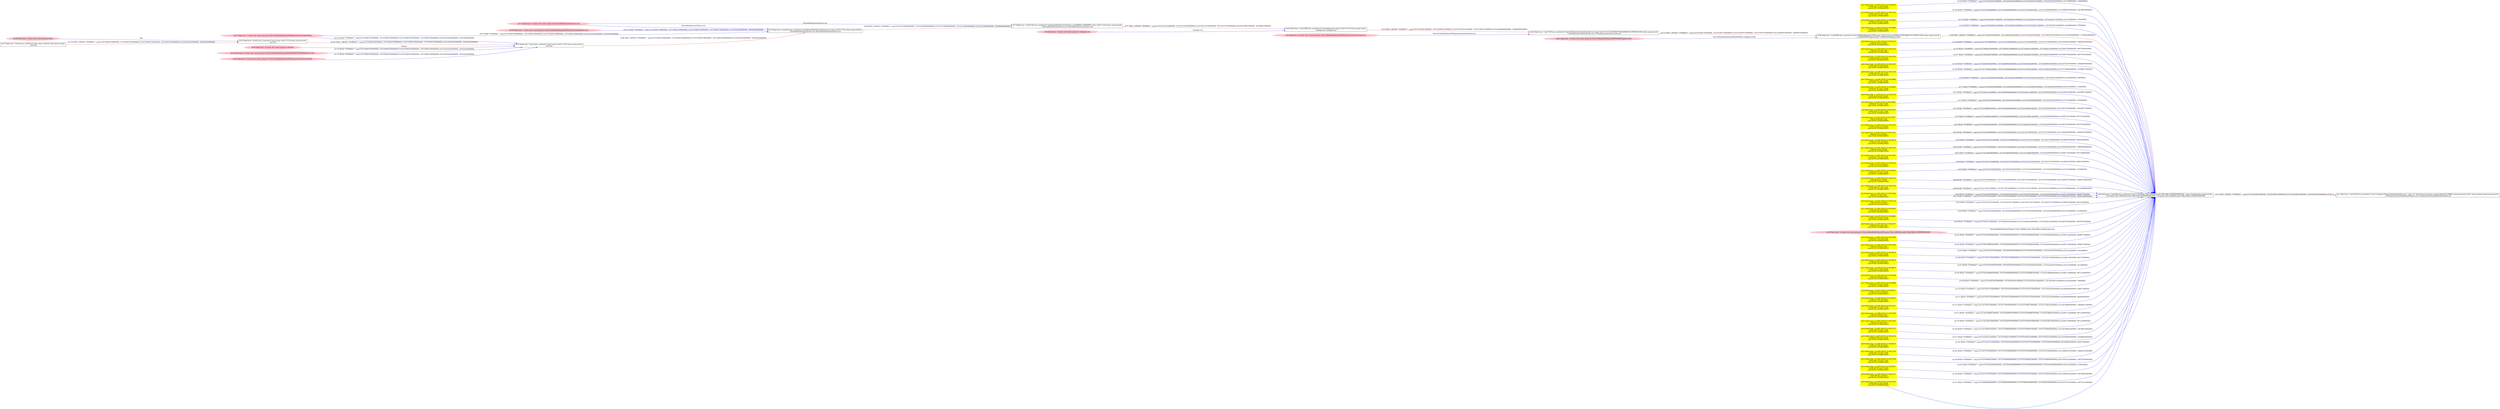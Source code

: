 digraph  {
rankdir=LR
"57"[color=yellow,label="id:57 HopCount: -2 srcIP:128.55.12.56:59676\ndstIP:128.11.100.130:80\ntype:SOCK_ESTABLISHED ", shape=box,style=filled];
"0"[color=black,label="id:0 HopCount: 0 pid:2936 proc_starttime:0 cmd:\"C:\Program Files (x86)\Microsoft Office\Office15\WINWORD.EXE\" owner uid:null owner group id:null,\n C:/Program Files (x86)/Microsoft Office/Office15/WINWORD.EXE C:/Program Files (x86)/Microsoft Office/Office15/WINWORD.EXE", shape=box,style=solid];
"57" -> "0" [id=128,__obj="READ"color=blue,label="id:128 READ **NORMAL**  seqs:[1557434355031000000, 1557434355033000000] T:[1557434355031000000, 1557434355033000000] relT:[3188000000, 3186000000]",style=solid];
"48"[color=pink,label="id:48 HopCount: -9 owner uid: owner group id: Idle ", shape=oval,style=filled];
"32"[color=black,label="id:32 HopCount: -8 pid:0 proc_starttime:0 cmd: owner uid:S-1-5-18 owner group id:null,\n null null", shape=box,style=solid];
"48" -> "32" [id=129,__obj="FILE_EXEC"color=blue,label="Idle",style=solid];
"19"[color=yellow,label="id:19 HopCount: -2 srcIP:128.55.12.56:51219\ndstIP:198.173.255.77:80\ntype:SOCK_ESTABLISHED ", shape=box,style=filled];
"19" -> "0" [id=130,__obj="READ"color=blue,label="id:130 READ **NORMAL**  seqs:[1557327507669000000, 1557327569569000000] T:[1557327507669000000, 1557327569569000000] relT:[106850550000000, 106788650000000]",style=solid];
"59"[color=yellow,label="id:59 HopCount: -2 srcIP:128.55.12.56:59683\ndstIP:207.97.224.172:80\ntype:SOCK_ESTABLISHED ", shape=box,style=filled];
"59" -> "0" [id=131,__obj="READ"color=blue,label="id:131 READ **NORMAL**  seqs:[1557434358115000000, 1557434358115000000] T:[1557434358115000000, 1557434358115000000] relT:[104000000, 104000000]",style=solid];
"60"[color=yellow,label="id:60 HopCount: -2 srcIP:128.55.12.56:59685\ndstIP:207.97.224.172:80\ntype:SOCK_ESTABLISHED ", shape=box,style=filled];
"60" -> "0" [id=132,__obj="READ"color=blue,label="id:132 READ **NORMAL**  seqs:[1557434358131000000, 1557434358132000000] T:[1557434358131000000, 1557434358132000000] relT:[88000000, 87000000]",style=solid];
"61"[color=black,label="id:61 HopCount: -3 pid:7304 proc_starttime:0 cmd:C:\Windows\system32\userinit.exe owner uid:S-1-5-21-231540947-922634896-4161786520-1004 owner group id:null,\n C:/Windows/system32/userinit.exe C:/Windows/system32/userinit.exe", shape=box,style=solid];
"28"[color=black,label="id:28 HopCount: -2 pid:4864 proc_starttime:0 cmd:C:\WINDOWS\Explorer.EXE owner uid:S-1-5-21-231540947-922634896-4161786520-1004 owner group id:null,\n C:/WINDOWS/Explorer.EXE C:/WINDOWS/Explorer.EXE", shape=box,style=solid];
"61" -> "28" [id=133,__obj="PROC_CREATE"color=red,label="id:133 PROC_CREATE **NORMAL**  seqs:[1557251697743000000, 1557251697743000000] T:[1557251697743000000, 1557251697743000000] relT:[182660476000000, 182660476000000]",style=solid];
"56"[color=yellow,label="id:56 HopCount: -2 srcIP:128.55.12.56:51215\ndstIP:66.45.81.190:80\ntype:SOCK_ESTABLISHED ", shape=box,style=filled];
"56" -> "0" [id=134,__obj="READ"color=blue,label="id:134 READ **NORMAL**  seqs:[1557327507566000000, 1557327507566000000] T:[1557327507566000000, 1557327507566000000] relT:[106850653000000, 106850653000000]",style=solid];
"62"[color=pink,label="id:62 HopCount: -3 owner uid: owner group id: /Device/HarddiskVolume2/WINDOWS/Explorer.EXE ", shape=oval,style=filled];
"62" -> "28" [id=135,__obj="FILE_EXEC"color=blue,label="\Device\HarddiskVolume2\WINDOWS\Explorer.EXE",style=solid];
"63"[color=yellow,label="id:63 HopCount: -2 srcIP:128.55.12.56:53276\ndstIP:65.213.146.1:80\ntype:SOCK_ESTABLISHED ", shape=box,style=filled];
"63" -> "0" [id=136,__obj="READ"color=blue,label="id:136 READ **NORMAL**  seqs:[1557340283129000000, 1557340283129000000] T:[1557340283129000000, 1557340283129000000] relT:[94075090000000, 94075090000000]",style=solid];
"58"[color=yellow,label="id:58 HopCount: -2 srcIP:128.55.12.56:53274\ndstIP:63.240.213.214:80\ntype:SOCK_ESTABLISHED ", shape=box,style=filled];
"58" -> "0" [id=137,__obj="READ"color=blue,label="id:137 READ **NORMAL**  seqs:[1557340283037000000, 1557340283038000000] T:[1557340283037000000, 1557340283038000000] relT:[94075182000000, 94075181000000]",style=solid];
"65"[color=yellow,label="id:65 HopCount: -2 srcIP:128.55.12.56:51872\ndstIP:206.16.198.100:80\ntype:SOCK_ESTABLISHED ", shape=box,style=filled];
"65" -> "0" [id=138,__obj="READ"color=blue,label="id:138 READ **NORMAL**  seqs:[1557329623052000000, 1557329689543000000] T:[1557329623052000000, 1557329689543000000] relT:[104735167000000, 104668676000000]",style=solid];
"66"[color=yellow,label="id:66 HopCount: -2 srcIP:128.55.12.56:51194\ndstIP:168.167.134.71:80\ntype:SOCK_ESTABLISHED ", shape=box,style=filled];
"66" -> "0" [id=139,__obj="READ"color=blue,label="id:139 READ **NORMAL**  seqs:[1557327159561000000, 1557327269542000000] T:[1557327159561000000, 1557327269542000000] relT:[107198658000000, 107088677000000]",style=solid];
"67"[color=yellow,label="id:67 HopCount: -2 srcIP:128.55.12.56:59684\ndstIP:207.97.224.172:80\ntype:SOCK_ESTABLISHED ", shape=box,style=filled];
"67" -> "0" [id=140,__obj="READ"color=blue,label="id:140 READ **NORMAL**  seqs:[1557434358124000000, 1557434358124000000] T:[1557434358124000000, 1557434358124000000] relT:[95000000, 95000000]",style=solid];
"1"[color=black,label="id:1 HopCount: 1 pid:5340 proc_starttime:0 cmd:\"C:\Program Files\mozilla\firefox\firefox.exe\" -osint -url \"http://www.yourmusic.com/enroll/enroll_200605_maroon_features.html\" owner uid:null owner group id:null,\n C:/Program Files/mozilla/firefox/firefox.exe C:/Program Files/mozilla/firefox/firefox.exe", shape=box,style=solid];
"0" -> "1" [id=70,__obj="PROC_CREATE"color=red,label="id:70 PROC_CREATE **NORMAL**  seqs:[1557434358219000000, 1557434358219000000] T:[1557434358219000000, 1557434358219000000] relT:[0, 0]",style=solid];
"68"[color=yellow,label="id:68 HopCount: -2 srcIP:128.55.12.56:59682\ndstIP:207.97.224.172:80\ntype:SOCK_ESTABLISHED ", shape=box,style=filled];
"68" -> "0" [id=71,__obj="READ"color=blue,label="id:71 READ **NORMAL**  seqs:[1557434358105000000, 1557434358106000000] T:[1557434358105000000, 1557434358106000000] relT:[114000000, 113000000]",style=solid];
"69"[color=yellow,label="id:69 HopCount: -2 srcIP:128.55.12.56:52128\ndstIP:84.205.255.152:80\ntype:SOCK_ESTABLISHED ", shape=box,style=filled];
"69" -> "0" [id=72,__obj="READ"color=blue,label="id:72 READ **NORMAL**  seqs:[1557331852114000000, 1557331999542000000] T:[1557331852114000000, 1557331999542000000] relT:[102506105000000, 102358677000000]",style=solid];
"2"[color=yellow,label="id:2 HopCount: -2 srcIP:128.55.12.56:59680\ndstIP:207.97.224.172:80\ntype:SOCK_ESTABLISHED ", shape=box,style=filled];
"2" -> "0" [id=73,__obj="READ"color=blue,label="id:73 READ **NORMAL**  seqs:[1557434355089000000, 1557434355091000000] T:[1557434355089000000, 1557434355091000000] relT:[3130000000, 3128000000]",style=solid];
"4"[color=yellow,label="id:4 HopCount: -2 srcIP:128.55.12.56:51295\ndstIP:198.173.255.77:80\ntype:SOCK_ESTABLISHED ", shape=box,style=filled];
"4" -> "0" [id=74,__obj="READ"color=blue,label="id:74 READ **NORMAL**  seqs:[1557327838891000000, 1557327929542000000] T:[1557327838891000000, 1557327929542000000] relT:[106519328000000, 106428677000000]",style=solid];
"64"[color=black,label="id:64 HopCount: -4 pid:2568 proc_starttime:0 cmd:winlogon.exe owner uid:S-1-5-18 owner group id:null,\n winlogon.exe winlogon.exe", shape=box,style=solid];
"64" -> "61" [id=75,__obj="PROC_CREATE"color=red,label="id:75 PROC_CREATE **NORMAL**  seqs:[1557251697613000000, 1557251697613000000] T:[1557251697613000000, 1557251697613000000] relT:[182660606000000, 182660606000000]",style=solid];
"6"[color=pink,label="id:6 HopCount: -4 owner uid: owner group id: /Device/HarddiskVolume2/Windows/system32/userinit.exe ", shape=oval,style=filled];
"6" -> "61" [id=76,__obj="FILE_EXEC"color=blue,label="\Device\HarddiskVolume2\Windows\system32\userinit.exe",style=solid];
"7"[color=black,label="id:7 HopCount: -5 pid:5140 proc_starttime:0 cmd:\SystemRoot\System32\smss.exe 000000cc 00000080 owner uid:S-1-5-18 owner group id:null,\n /SystemRoot/System32/smss.exe /SystemRoot/System32/smss.exe", shape=box,style=solid];
"7" -> "64" [id=77,__obj="PROC_CREATE"color=red,label="id:77 PROC_CREATE **NORMAL**  seqs:[1557251570182000000, 1557251570182000000] T:[1557251570182000000, 1557251570182000000] relT:[182788037000000, 182788037000000]",style=solid];
"8"[color=pink,label="id:8 HopCount: -5 owner uid: owner group id: winlogon.exe ", shape=oval,style=filled];
"8" -> "64" [id=78,__obj="FILE_EXEC"color=blue,label="winlogon.exe",style=solid];
"3"[color=yellow,label="id:3 HopCount: -2 srcIP:128.55.12.56:57637\ndstIP:216.49.88.12:80\ntype:SOCK_ESTABLISHED ", shape=box,style=filled];
"3" -> "0" [id=79,__obj="READ"color=blue,label="id:79 READ **NORMAL**  seqs:[1557425386878000000, 1557425386878000000] T:[1557425386878000000, 1557425386878000000] relT:[8971341000000, 8971341000000]",style=solid];
"9"[color=black,label="id:9 HopCount: -6 pid:344 proc_starttime:0 cmd:\SystemRoot\System32\smss.exe owner uid:S-1-5-18 owner group id:null,\n /SystemRoot/System32/smss.exe /SystemRoot/System32/smss.exe", shape=box,style=solid];
"9" -> "7" [id=80,__obj="PROC_CREATE"color=red,label="id:80 PROC_CREATE **NORMAL**  seqs:[1557251569950000000, 1557251569950000000] T:[1557251569950000000, 1557251569950000000] relT:[182788269000000, 182788269000000]",style=solid];
"10"[color=yellow,label="id:10 HopCount: -2 srcIP:128.55.12.56:53275\ndstIP:63.240.213.214:80\ntype:SOCK_ESTABLISHED ", shape=box,style=filled];
"10" -> "0" [id=81,__obj="READ"color=blue,label="id:81 READ **NORMAL**  seqs:[1557340283053000000, 1557340283059000000] T:[1557340283053000000, 1557340283059000000] relT:[94075166000000, 94075160000000]",style=solid];
"5"[color=yellow,label="id:5 HopCount: -2 srcIP:128.55.12.56:51216\ndstIP:66.45.81.190:80\ntype:SOCK_ESTABLISHED ", shape=box,style=filled];
"5" -> "0" [id=82,__obj="READ"color=blue,label="id:82 READ **NORMAL**  seqs:[1557327507580000000, 1557327507582000000] T:[1557327507580000000, 1557327507582000000] relT:[106850639000000, 106850637000000]",style=solid];
"12"[color=yellow,label="id:12 HopCount: -2 srcIP:128.55.12.56:59516\ndstIP:213.195.76.38:80\ntype:SOCK_ESTABLISHED ", shape=box,style=filled];
"12" -> "0" [id=83,__obj="READ"color=blue,label="id:83 READ **NORMAL**  seqs:[1557433375272000000, 1557433375280000000] T:[1557433375272000000, 1557433375280000000] relT:[982947000000, 982939000000]",style=solid];
"13"[color=yellow,label="id:13 HopCount: -2 srcIP:128.55.12.56:51214\ndstIP:66.45.81.190:80\ntype:SOCK_ESTABLISHED ", shape=box,style=filled];
"13" -> "0" [id=84,__obj="READ"color=blue,label="id:84 READ **NORMAL**  seqs:[1557327507554000000, 1557327507555000000] T:[1557327507554000000, 1557327507555000000] relT:[106850665000000, 106850664000000]",style=solid];
"14"[color=yellow,label="id:14 HopCount: -2 srcIP:128.55.12.56:57641\ndstIP:207.176.216.10:80\ntype:SOCK_ESTABLISHED ", shape=box,style=filled];
"14" -> "0" [id=85,__obj="READ"color=blue,label="id:85 READ **NORMAL**  seqs:[1557425386938000000, 1557425386939000000] T:[1557425386938000000, 1557425386939000000] relT:[8971281000000, 8971280000000]",style=solid];
"33"[color=yellow,label="id:33 HopCount: -2 srcIP:128.55.12.56:59518\ndstIP:74.53.127.208:80\ntype:SOCK_ESTABLISHED ", shape=box,style=filled];
"33" -> "0" [id=86,__obj="READ"color=blue,label="id:86 READ **NORMAL**  seqs:[1557433375344000000, 1557433375347000000] T:[1557433375344000000, 1557433375347000000] relT:[982875000000, 982872000000]",style=solid];
"15"[color=yellow,label="id:15 HopCount: -2 srcIP:128.55.12.56:59679\ndstIP:207.97.224.172:80\ntype:SOCK_ESTABLISHED ", shape=box,style=filled];
"15" -> "0" [id=87,__obj="READ"color=blue,label="id:87 READ **NORMAL**  seqs:[1557434355083000000, 1557434355085000000] T:[1557434355083000000, 1557434355085000000] relT:[3136000000, 3134000000]",style=solid];
"16"[color=yellow,label="id:16 HopCount: -2 srcIP:128.55.12.56:51213\ndstIP:66.45.81.190:80\ntype:SOCK_ESTABLISHED ", shape=box,style=filled];
"16" -> "0" [id=88,__obj="READ"color=blue,label="id:88 READ **NORMAL**  seqs:[1557327507492000000, 1557327507493000000] T:[1557327507492000000, 1557327507493000000] relT:[106850727000000, 106850726000000]",style=solid];
"17"[color=yellow,label="id:17 HopCount: -2 srcIP:128.55.12.56:51195\ndstIP:168.167.134.71:80\ntype:SOCK_ESTABLISHED ", shape=box,style=filled];
"17" -> "0" [id=89,__obj="READ"color=blue,label="id:89 READ **NORMAL**  seqs:[1557327159731000000, 1557327159733000000] T:[1557327159731000000, 1557327159733000000] relT:[107198488000000, 107198486000000]",style=solid];
"18"[color=yellow,label="id:18 HopCount: -2 srcIP:128.55.12.56:57634\ndstIP:12.47.46.55:80\ntype:SOCK_ESTABLISHED ", shape=box,style=filled];
"18" -> "0" [id=90,__obj="READ"color=blue,label="id:90 READ **NORMAL**  seqs:[1557425386769000000, 1557425499542000000] T:[1557425386769000000, 1557425499542000000] relT:[8971450000000, 8858677000000]",style=solid];
"20"[color=yellow,label="id:20 HopCount: -2 srcIP:128.55.12.56:51218\ndstIP:194.65.3.180:80\ntype:SOCK_ESTABLISHED ", shape=box,style=filled];
"20" -> "0" [id=91,__obj="READ"color=blue,label="id:91 READ **NORMAL**  seqs:[1557327507618000000, 1557327507623000000] T:[1557327507618000000, 1557327507623000000] relT:[106850601000000, 106850596000000]",style=solid];
"21"[color=yellow,label="id:21 HopCount: -2 srcIP:128.55.12.56:59520\ndstIP:38.102.144.80:80\ntype:SOCK_ESTABLISHED ", shape=box,style=filled];
"21" -> "0" [id=92,__obj="READ"color=blue,label="id:92 READ **NORMAL**  seqs:[1557433375475000000, 1557433375477000000] T:[1557433375475000000, 1557433375477000000] relT:[982744000000, 982742000000]",style=solid];
"22"[color=yellow,label="id:22 HopCount: -2 srcIP:128.55.12.56:59681\ndstIP:207.97.224.172:80\ntype:SOCK_ESTABLISHED ", shape=box,style=filled];
"22" -> "0" [id=93,__obj="READ"color=blue,label="id:93 READ **NORMAL**  seqs:[1557434355095000000, 1557434355096000000] T:[1557434355095000000, 1557434355096000000] relT:[3124000000, 3123000000]",style=solid];
"24"[color=yellow,label="id:24 HopCount: -2 srcIP:128.55.12.56:53277\ndstIP:65.213.146.1:80\ntype:SOCK_ESTABLISHED ", shape=box,style=filled];
"24" -> "0" [id=94,__obj="READ"color=blue,label="id:94 READ **NORMAL**  seqs:[1557340283136000000, 1557340283144000000] T:[1557340283136000000, 1557340283144000000] relT:[94075083000000, 94075075000000]",style=solid];
"11"[color=pink,label="id:11 HopCount: -6 owner uid: owner group id: /SystemRoot/System32/smss.exe ", shape=oval,style=filled];
"11" -> "7" [id=95,__obj="FILE_EXEC"color=blue,label="\SystemRoot\System32\smss.exe",style=solid];
"26"[color=black,label="id:26 HopCount: -7 pid:4 proc_starttime:0 cmd: owner uid:S-1-5-18 owner group id:null,\n null null", shape=box,style=solid];
"26" -> "9" [id=96,__obj="PROC_CREATE"color=red,label="id:96 PROC_CREATE **NORMAL**  seqs:[1557250833786000000, 1557250833786000000] T:[1557250833786000000, 1557250833786000000] relT:[183524433000000, 183524433000000]",style=solid];
"27"[color=pink,label="id:27 HopCount: -7 owner uid: owner group id: /Device/HarddiskVolume2/Windows/System32/ntdll.dll ", shape=oval,style=filled];
"27" -> "9" [id=97,__obj="READ"color=blue,label="id:97 READ **NORMAL**  seqs:[1557250833786000000, 1557250833786000000] T:[1557250833786000000, 1557250833786000000] relT:[183524433000000, 183524433000000]",style=solid];
"28" -> "0" [id=98,__obj="PROC_CREATE"color=red,label="id:98 PROC_CREATE **NORMAL**  seqs:[1557326554591000000, 1557326554591000000] T:[1557326554591000000, 1557326554591000000] relT:[107803628000000, 107803628000000]",style=solid];
"11" -> "9" [id=99,__obj="FILE_EXEC"color=blue,label="\SystemRoot\System32\smss.exe",style=solid];
"29"[color=pink,label="id:29 HopCount: -2 owner uid: owner group id: /Device/HarddiskVolume2/Program Files (x86)/Microsoft Office/Office15/WINWORD.EXE ", shape=oval,style=filled];
"29" -> "0" [id=100,__obj="FILE_EXEC"color=blue,label="\Device\HarddiskVolume2\Program Files (x86)\Microsoft Office\Office15\WINWORD.EXE",style=solid];
"30"[color=pink,label="id:30 HopCount: -7 owner uid: owner group id: /Device/HarddiskVolume2/Windows/System32/smss.exe ", shape=oval,style=filled];
"30" -> "9" [id=101,__obj="READ"color=blue,label="id:101 READ **NORMAL**  seqs:[1557250833786000000, 1557250833786000000] T:[1557250833786000000, 1557250833786000000] relT:[183524433000000, 183524433000000]",style=solid];
"31"[color=yellow,label="id:31 HopCount: -2 srcIP:128.55.12.56:57640\ndstIP:207.176.216.10:80\ntype:SOCK_ESTABLISHED ", shape=box,style=filled];
"31" -> "0" [id=102,__obj="READ"color=blue,label="id:102 READ **NORMAL**  seqs:[1557425386926000000, 1557425499542000000] T:[1557425386926000000, 1557425499542000000] relT:[8971293000000, 8858677000000]",style=solid];
"32" -> "26" [id=103,__obj="PROC_CREATE"color=red,label="id:103 PROC_CREATE **NORMAL**  seqs:[1557250833784000000, 1557250833784000000] T:[1557250833784000000, 1557250833784000000] relT:[183524435000000, 183524435000000]",style=solid];
"23"[color=yellow,label="id:23 HopCount: -2 srcIP:128.55.12.56:57636\ndstIP:216.49.88.12:80\ntype:SOCK_ESTABLISHED ", shape=box,style=filled];
"23" -> "0" [id=104,__obj="READ"color=blue,label="id:104 READ **NORMAL**  seqs:[1557425386855000000, 1557425499542000000] T:[1557425386855000000, 1557425499542000000] relT:[8971364000000, 8858677000000]",style=solid];
"34"[color=yellow,label="id:34 HopCount: -2 srcIP:128.55.12.56:59678\ndstIP:207.97.224.172:80\ntype:SOCK_ESTABLISHED ", shape=box,style=filled];
"34" -> "0" [id=105,__obj="READ"color=blue,label="id:105 READ **NORMAL**  seqs:[1557434355076000000, 1557434355078000000] T:[1557434355076000000, 1557434355078000000] relT:[3143000000, 3141000000]",style=solid];
"25"[color=yellow,label="id:25 HopCount: -2 srcIP:128.55.12.56:59519\ndstIP:38.102.144.80:80\ntype:SOCK_ESTABLISHED ", shape=box,style=filled];
"25" -> "0" [id=106,__obj="READ"color=blue,label="id:106 READ **NORMAL**  seqs:[1557433375465000000, 1557433375466000000] T:[1557433375465000000, 1557433375466000000] relT:[982754000000, 982753000000]",style=solid];
"35"[color=yellow,label="id:35 HopCount: -2 srcIP:128.55.12.56:59675\ndstIP:128.11.100.130:80\ntype:SOCK_ESTABLISHED ", shape=box,style=filled];
"35" -> "0" [id=107,__obj="READ"color=blue,label="id:107 READ **NORMAL**  seqs:[1557434355007000000, 1557434355007000000] T:[1557434355007000000, 1557434355007000000] relT:[3212000000, 3212000000]",style=solid];
"36"[color=yellow,label="id:36 HopCount: -2 srcIP:128.55.12.56:57638\ndstIP:216.49.88.12:80\ntype:SOCK_ESTABLISHED ", shape=box,style=filled];
"36" -> "0" [id=108,__obj="READ"color=blue,label="id:108 READ **NORMAL**  seqs:[1557425386883000000, 1557425386884000000] T:[1557425386883000000, 1557425386884000000] relT:[8971336000000, 8971335000000]",style=solid];
"37"[color=yellow,label="id:37 HopCount: -2 srcIP:128.55.12.56:59686\ndstIP:207.97.224.172:80\ntype:SOCK_ESTABLISHED ", shape=box,style=filled];
"37" -> "0" [id=109,__obj="READ"color=blue,label="id:109 READ **NORMAL**  seqs:[1557434358138000000, 1557434358141000000] T:[1557434358138000000, 1557434358141000000] relT:[81000000, 78000000]",style=solid];
"38"[color=yellow,label="id:38 HopCount: -2 srcIP:128.55.12.56:59517\ndstIP:74.53.127.208:80\ntype:SOCK_ESTABLISHED ", shape=box,style=filled];
"38" -> "0" [id=110,__obj="READ"color=blue,label="id:110 READ **NORMAL**  seqs:[1557433375326000000, 1557433529542000000] T:[1557433375326000000, 1557433529542000000] relT:[982893000000, 828677000000]",style=solid];
"39"[color=yellow,label="id:39 HopCount: -2 srcIP:128.55.12.56:59515\ndstIP:213.195.76.38:80\ntype:SOCK_ESTABLISHED ", shape=box,style=filled];
"39" -> "0" [id=111,__obj="READ"color=blue,label="id:111 READ **NORMAL**  seqs:[1557433375263000000, 1557433375263000000] T:[1557433375263000000, 1557433375263000000] relT:[982956000000, 982956000000]",style=solid];
"40"[color=yellow,label="id:40 HopCount: -2 srcIP:128.55.12.56:51271\ndstIP:198.173.255.77:80\ntype:SOCK_ESTABLISHED ", shape=box,style=filled];
"40" -> "0" [id=112,__obj="READ"color=blue,label="id:112 READ **NORMAL**  seqs:[1557327569579000000, 1557327709542000000] T:[1557327569579000000, 1557327709542000000] relT:[106788640000000, 106648677000000]",style=solid];
"42"[color=yellow,label="id:42 HopCount: -2 srcIP:128.55.12.56:57639\ndstIP:216.49.88.12:80\ntype:SOCK_ESTABLISHED ", shape=box,style=filled];
"42" -> "0" [id=113,__obj="READ"color=blue,label="id:113 READ **NORMAL**  seqs:[1557425386887000000, 1557425386891000000] T:[1557425386887000000, 1557425386891000000] relT:[8971332000000, 8971328000000]",style=solid];
"44"[color=pink,label="id:44 HopCount: -8 owner uid: owner group id: /Device/HarddiskVolume2/WINDOWS/SYSWOW64/NTDLL.DLL ", shape=oval,style=filled];
"44" -> "26" [id=114,__obj="READ"color=blue,label="id:114 READ **NORMAL**  seqs:[1557250833785000000, 1557250833785000000] T:[1557250833785000000, 1557250833785000000] relT:[183524434000000, 183524434000000]",style=solid];
"45"[color=pink,label="id:45 HopCount: -8 owner uid: owner group id: /Device/HarddiskVolume2/Windows/System32/vertdll.dll ", shape=oval,style=filled];
"45" -> "26" [id=115,__obj="READ"color=blue,label="id:115 READ **NORMAL**  seqs:[1557250833785000000, 1557250833785000000] T:[1557250833785000000, 1557250833785000000] relT:[183524434000000, 183524434000000]",style=solid];
"27" -> "26" [id=116,__obj="READ"color=blue,label="id:116 READ **NORMAL**  seqs:[1557250833785000000, 1557250833785000000] T:[1557250833785000000, 1557250833785000000] relT:[183524434000000, 183524434000000]",style=solid];
"46"[color=pink,label="id:46 HopCount: -8 owner uid: owner group id: System ", shape=oval,style=filled];
"46" -> "26" [id=117,__obj="FILE_EXEC"color=blue,label="System",style=solid];
"47"[color=black,label="id:47 HopCount: -9 pid:0 proc_starttime:0 cmd: owner uid:null owner group id:null,\n null null", shape=box,style=solid];
"47" -> "32" [id=118,__obj="PROC_CREATE"color=red,label="id:118 PROC_CREATE **NORMAL**  seqs:[1557250833784000000, 1557250833784000000] T:[1557250833784000000, 1557250833784000000] relT:[183524435000000, 183524435000000]",style=solid];
"41"[color=yellow,label="id:41 HopCount: -2 srcIP:128.55.12.56:57635\ndstIP:12.47.46.55:80\ntype:SOCK_ESTABLISHED ", shape=box,style=filled];
"41" -> "0" [id=119,__obj="READ"color=blue,label="id:119 READ **NORMAL**  seqs:[1557425386789000000, 1557425386790000000] T:[1557425386789000000, 1557425386790000000] relT:[8971430000000, 8971429000000]",style=solid];
"49"[color=yellow,label="id:49 HopCount: -2 srcIP:128.55.12.56:51272\ndstIP:198.173.255.77:80\ntype:SOCK_ESTABLISHED ", shape=box,style=filled];
"49" -> "0" [id=120,__obj="READ"color=blue,label="id:120 READ **NORMAL**  seqs:[1557327569597000000, 1557327569600000000] T:[1557327569597000000, 1557327569600000000] relT:[106788622000000, 106788619000000]",style=solid];
"43"[color=yellow,label="id:43 HopCount: -2 srcIP:128.55.12.56:52129\ndstIP:84.205.255.152:80\ntype:SOCK_ESTABLISHED ", shape=box,style=filled];
"43" -> "0" [id=121,__obj="READ"color=blue,label="id:121 READ **NORMAL**  seqs:[1557331852214000000, 1557331852215000000] T:[1557331852214000000, 1557331852215000000] relT:[102506005000000, 102506004000000]",style=solid];
"50"[color=yellow,label="id:50 HopCount: -2 srcIP:128.55.12.56:59514\ndstIP:213.195.76.38:80\ntype:SOCK_ESTABLISHED ", shape=box,style=filled];
"50" -> "0" [id=122,__obj="READ"color=blue,label="id:122 READ **NORMAL**  seqs:[1557433375236000000, 1557433529542000000] T:[1557433375236000000, 1557433529542000000] relT:[982983000000, 828677000000]",style=solid];
"51"[color=yellow,label="id:51 HopCount: -2 srcIP:128.55.12.56:51220\ndstIP:198.173.255.77:80\ntype:SOCK_ESTABLISHED ", shape=box,style=filled];
"51" -> "0" [id=123,__obj="READ"color=blue,label="id:123 READ **NORMAL**  seqs:[1557327507682000000, 1557327507684000000] T:[1557327507682000000, 1557327507684000000] relT:[106850537000000, 106850535000000]",style=solid];
"52"[color=yellow,label="id:52 HopCount: -2 srcIP:128.55.12.56:51296\ndstIP:198.173.255.77:80\ntype:SOCK_ESTABLISHED ", shape=box,style=filled];
"52" -> "0" [id=124,__obj="READ"color=blue,label="id:124 READ **NORMAL**  seqs:[1557327838901000000, 1557327838903000000] T:[1557327838901000000, 1557327838903000000] relT:[106519318000000, 106519316000000]",style=solid];
"53"[color=yellow,label="id:53 HopCount: -2 srcIP:128.55.12.56:59677\ndstIP:207.97.224.172:80\ntype:SOCK_ESTABLISHED ", shape=box,style=filled];
"53" -> "0" [id=125,__obj="READ"color=blue,label="id:125 READ **NORMAL**  seqs:[1557434355067000000, 1557434355069000000] T:[1557434355067000000, 1557434355069000000] relT:[3152000000, 3150000000]",style=solid];
"54"[color=yellow,label="id:54 HopCount: -2 srcIP:128.55.12.56:51217\ndstIP:194.65.3.180:80\ntype:SOCK_ESTABLISHED ", shape=box,style=filled];
"54" -> "0" [id=126,__obj="READ"color=blue,label="id:126 READ **NORMAL**  seqs:[1557327507607000000, 1557327599543000000] T:[1557327507607000000, 1557327599543000000] relT:[106850612000000, 106758676000000]",style=solid];
"55"[color=yellow,label="id:55 HopCount: -2 srcIP:128.55.12.56:51873\ndstIP:206.16.198.100:80\ntype:SOCK_ESTABLISHED ", shape=box,style=filled];
"55" -> "0" [id=127,__obj="READ"color=blue,label="id:127 READ **NORMAL**  seqs:[1557329623068000000, 1557329623068000000] T:[1557329623068000000, 1557329623068000000] relT:[104735151000000, 104735151000000]",style=solid];
}